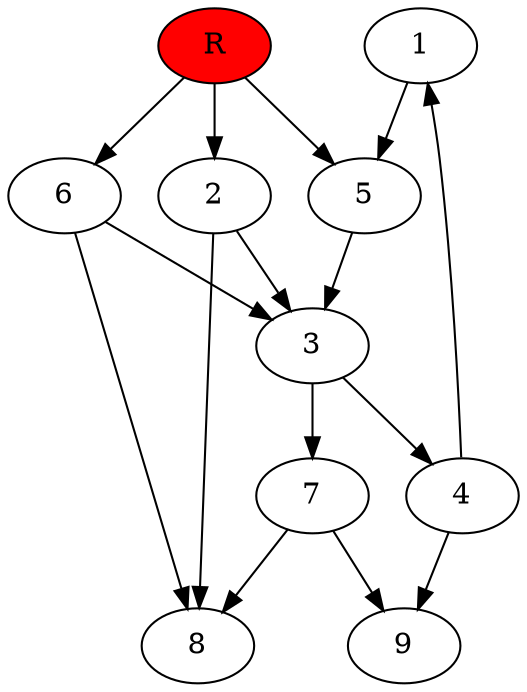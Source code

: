 digraph prb78959 {
	1
	2
	3
	4
	5
	6
	7
	8
	R [fillcolor="#ff0000" style=filled]
	1 -> 5
	2 -> 3
	2 -> 8
	3 -> 4
	3 -> 7
	4 -> 1
	4 -> 9
	5 -> 3
	6 -> 3
	6 -> 8
	7 -> 8
	7 -> 9
	R -> 2
	R -> 5
	R -> 6
}

